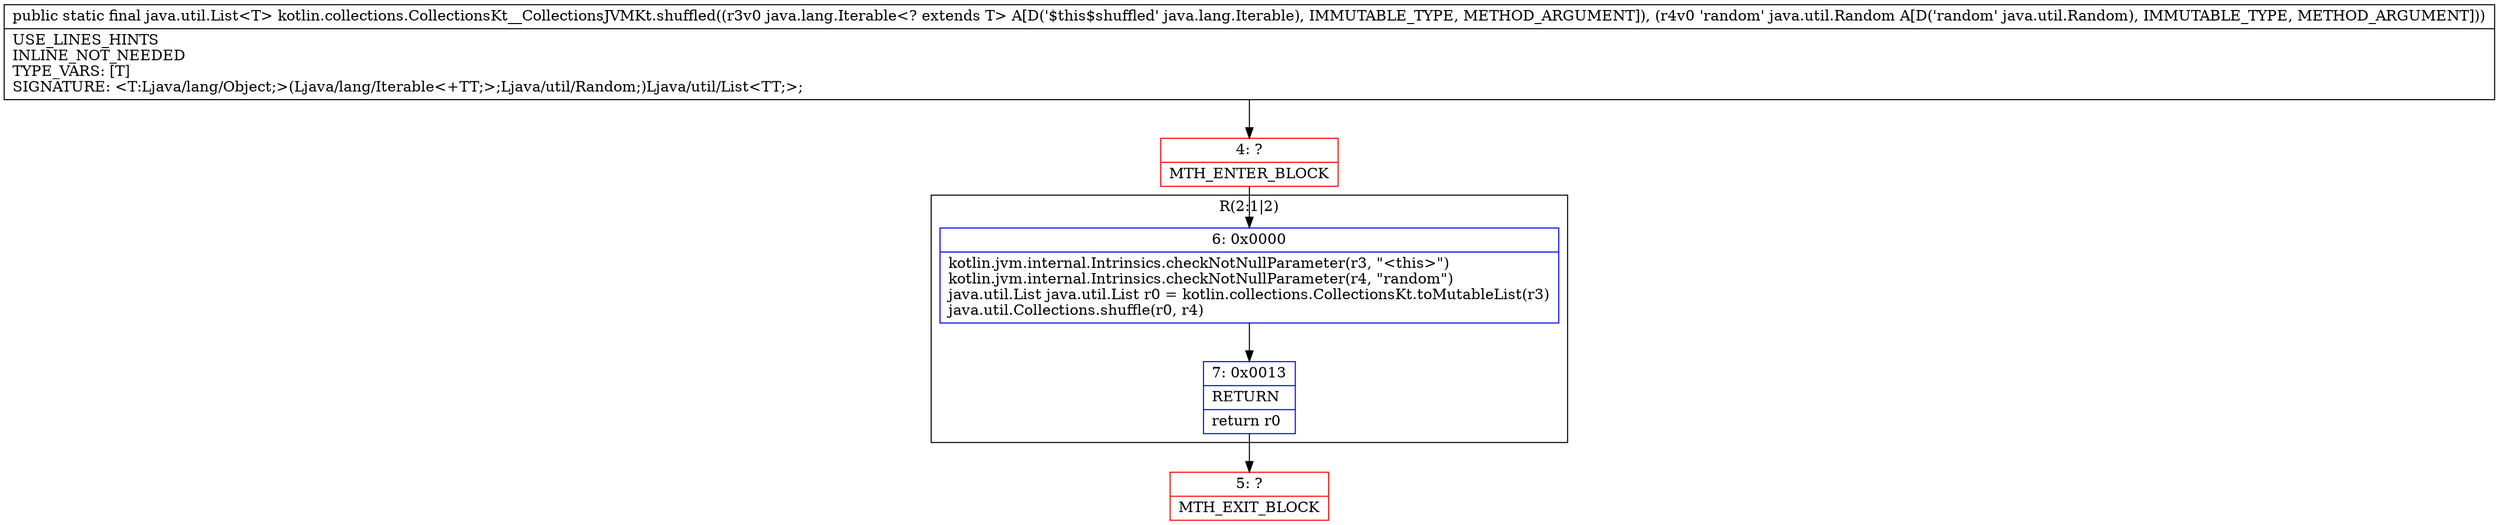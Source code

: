 digraph "CFG forkotlin.collections.CollectionsKt__CollectionsJVMKt.shuffled(Ljava\/lang\/Iterable;Ljava\/util\/Random;)Ljava\/util\/List;" {
subgraph cluster_Region_1926211045 {
label = "R(2:1|2)";
node [shape=record,color=blue];
Node_6 [shape=record,label="{6\:\ 0x0000|kotlin.jvm.internal.Intrinsics.checkNotNullParameter(r3, \"\<this\>\")\lkotlin.jvm.internal.Intrinsics.checkNotNullParameter(r4, \"random\")\ljava.util.List java.util.List r0 = kotlin.collections.CollectionsKt.toMutableList(r3)\ljava.util.Collections.shuffle(r0, r4)\l}"];
Node_7 [shape=record,label="{7\:\ 0x0013|RETURN\l|return r0\l}"];
}
Node_4 [shape=record,color=red,label="{4\:\ ?|MTH_ENTER_BLOCK\l}"];
Node_5 [shape=record,color=red,label="{5\:\ ?|MTH_EXIT_BLOCK\l}"];
MethodNode[shape=record,label="{public static final java.util.List\<T\> kotlin.collections.CollectionsKt__CollectionsJVMKt.shuffled((r3v0 java.lang.Iterable\<? extends T\> A[D('$this$shuffled' java.lang.Iterable), IMMUTABLE_TYPE, METHOD_ARGUMENT]), (r4v0 'random' java.util.Random A[D('random' java.util.Random), IMMUTABLE_TYPE, METHOD_ARGUMENT]))  | USE_LINES_HINTS\lINLINE_NOT_NEEDED\lTYPE_VARS: [T]\lSIGNATURE: \<T:Ljava\/lang\/Object;\>(Ljava\/lang\/Iterable\<+TT;\>;Ljava\/util\/Random;)Ljava\/util\/List\<TT;\>;\l}"];
MethodNode -> Node_4;Node_6 -> Node_7;
Node_7 -> Node_5;
Node_4 -> Node_6;
}

